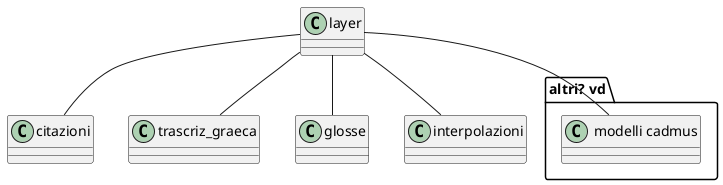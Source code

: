 @startuml
layer -- citazioni
layer -- trascriz_graeca
layer -- glosse
layer -- interpolazioni
layer -- "altri? vd. modelli cadmus"
@enduml
